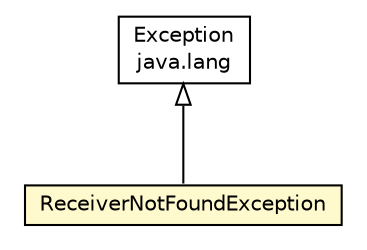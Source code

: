#!/usr/local/bin/dot
#
# Class diagram 
# Generated by UMLGraph version R5_6_6-1-g9240c4 (http://www.umlgraph.org/)
#

digraph G {
	edge [fontname="Helvetica",fontsize=10,labelfontname="Helvetica",labelfontsize=10];
	node [fontname="Helvetica",fontsize=10,shape=plaintext];
	nodesep=0.25;
	ranksep=0.5;
	// jason.ReceiverNotFoundException
	c39606 [label=<<table title="jason.ReceiverNotFoundException" border="0" cellborder="1" cellspacing="0" cellpadding="2" port="p" bgcolor="lemonChiffon" href="./ReceiverNotFoundException.html">
		<tr><td><table border="0" cellspacing="0" cellpadding="1">
<tr><td align="center" balign="center"> ReceiverNotFoundException </td></tr>
		</table></td></tr>
		</table>>, URL="./ReceiverNotFoundException.html", fontname="Helvetica", fontcolor="black", fontsize=10.0];
	//jason.ReceiverNotFoundException extends java.lang.Exception
	c39860:p -> c39606:p [dir=back,arrowtail=empty];
	// java.lang.Exception
	c39860 [label=<<table title="java.lang.Exception" border="0" cellborder="1" cellspacing="0" cellpadding="2" port="p" href="http://java.sun.com/j2se/1.4.2/docs/api/java/lang/Exception.html">
		<tr><td><table border="0" cellspacing="0" cellpadding="1">
<tr><td align="center" balign="center"> Exception </td></tr>
<tr><td align="center" balign="center"> java.lang </td></tr>
		</table></td></tr>
		</table>>, URL="http://java.sun.com/j2se/1.4.2/docs/api/java/lang/Exception.html", fontname="Helvetica", fontcolor="black", fontsize=10.0];
}

